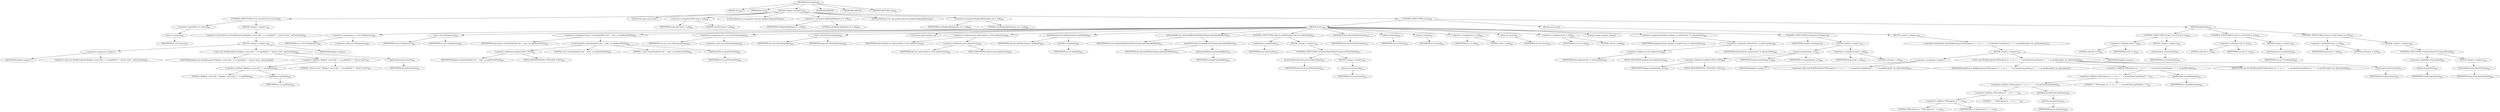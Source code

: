 digraph "processFile" {  
"1477" [label = <(METHOD,processFile)<SUB>590</SUB>> ]
"128" [label = <(PARAM,this)<SUB>590</SUB>> ]
"1478" [label = <(PARAM,File src)<SUB>590</SUB>> ]
"1479" [label = <(BLOCK,&lt;empty&gt;,&lt;empty&gt;)<SUB>590</SUB>> ]
"1480" [label = <(CONTROL_STRUCTURE,if (!src.exists()),if (!src.exists()))<SUB>591</SUB>> ]
"1481" [label = <(&lt;operator&gt;.logicalNot,!src.exists())<SUB>591</SUB>> ]
"1482" [label = <(exists,src.exists())<SUB>591</SUB>> ]
"1483" [label = <(IDENTIFIER,src,src.exists())<SUB>591</SUB>> ]
"1484" [label = <(BLOCK,&lt;empty&gt;,&lt;empty&gt;)<SUB>591</SUB>> ]
"1485" [label = <(&lt;operator&gt;.throw,throw new BuildException(&quot;Replace: source file &quot; + src.getPath() + &quot; doesn't exist&quot;, getLocation());)<SUB>592</SUB>> ]
"1486" [label = <(BLOCK,&lt;empty&gt;,&lt;empty&gt;)<SUB>592</SUB>> ]
"1487" [label = <(&lt;operator&gt;.assignment,&lt;empty&gt;)> ]
"1488" [label = <(IDENTIFIER,$obj32,&lt;empty&gt;)> ]
"1489" [label = <(&lt;operator&gt;.alloc,new BuildException(&quot;Replace: source file &quot; + src.getPath() + &quot; doesn't exist&quot;, getLocation()))<SUB>592</SUB>> ]
"1490" [label = <(&lt;init&gt;,new BuildException(&quot;Replace: source file &quot; + src.getPath() + &quot; doesn't exist&quot;, getLocation()))<SUB>592</SUB>> ]
"1491" [label = <(IDENTIFIER,$obj32,new BuildException(&quot;Replace: source file &quot; + src.getPath() + &quot; doesn't exist&quot;, getLocation()))> ]
"1492" [label = <(&lt;operator&gt;.addition,&quot;Replace: source file &quot; + src.getPath() + &quot; doesn't exist&quot;)<SUB>592</SUB>> ]
"1493" [label = <(&lt;operator&gt;.addition,&quot;Replace: source file &quot; + src.getPath())<SUB>592</SUB>> ]
"1494" [label = <(LITERAL,&quot;Replace: source file &quot;,&quot;Replace: source file &quot; + src.getPath())<SUB>592</SUB>> ]
"1495" [label = <(getPath,src.getPath())<SUB>592</SUB>> ]
"1496" [label = <(IDENTIFIER,src,src.getPath())<SUB>592</SUB>> ]
"1497" [label = <(LITERAL,&quot; doesn't exist&quot;,&quot;Replace: source file &quot; + src.getPath() + &quot; doesn't exist&quot;)<SUB>593</SUB>> ]
"1498" [label = <(getLocation,getLocation())<SUB>593</SUB>> ]
"127" [label = <(IDENTIFIER,this,getLocation())<SUB>593</SUB>> ]
"1499" [label = <(IDENTIFIER,$obj32,&lt;empty&gt;)> ]
"1500" [label = <(LOCAL,File temp: java.io.File)> ]
"1501" [label = <(&lt;operator&gt;.assignment,File temp = null)<SUB>596</SUB>> ]
"1502" [label = <(IDENTIFIER,temp,File temp = null)<SUB>596</SUB>> ]
"1503" [label = <(LITERAL,null,File temp = null)<SUB>596</SUB>> ]
"130" [label = <(LOCAL,FileInput in: org.apache.tools.ant.taskdefs.Replace$FileInput)> ]
"1504" [label = <(&lt;operator&gt;.assignment,Replace$FileInput in = null)<SUB>597</SUB>> ]
"1505" [label = <(IDENTIFIER,in,Replace$FileInput in = null)<SUB>597</SUB>> ]
"1506" [label = <(LITERAL,null,Replace$FileInput in = null)<SUB>597</SUB>> ]
"132" [label = <(LOCAL,FileOutput out: org.apache.tools.ant.taskdefs.Replace$FileOutput)> ]
"1507" [label = <(&lt;operator&gt;.assignment,Replace$FileOutput out = null)<SUB>598</SUB>> ]
"1508" [label = <(IDENTIFIER,out,Replace$FileOutput out = null)<SUB>598</SUB>> ]
"1509" [label = <(LITERAL,null,Replace$FileOutput out = null)<SUB>598</SUB>> ]
"1510" [label = <(CONTROL_STRUCTURE,try,try)<SUB>599</SUB>> ]
"1511" [label = <(BLOCK,try,try)<SUB>599</SUB>> ]
"1512" [label = <(&lt;operator&gt;.assignment,in = new FileInput(src))<SUB>600</SUB>> ]
"1513" [label = <(IDENTIFIER,in,in = new FileInput(src))<SUB>600</SUB>> ]
"1514" [label = <(&lt;operator&gt;.alloc,new FileInput(src))<SUB>600</SUB>> ]
"1515" [label = <(&lt;init&gt;,new FileInput(src))<SUB>600</SUB>> ]
"129" [label = <(IDENTIFIER,in,new FileInput(src))<SUB>600</SUB>> ]
"1516" [label = <(IDENTIFIER,src,new FileInput(src))<SUB>600</SUB>> ]
"1517" [label = <(&lt;operator&gt;.assignment,temp = createTempFile(&quot;rep&quot;, &quot;.tmp&quot;, src.getParentFile()))<SUB>602</SUB>> ]
"1518" [label = <(IDENTIFIER,temp,temp = createTempFile(&quot;rep&quot;, &quot;.tmp&quot;, src.getParentFile()))<SUB>602</SUB>> ]
"1519" [label = <(createTempFile,createTempFile(&quot;rep&quot;, &quot;.tmp&quot;, src.getParentFile()))<SUB>602</SUB>> ]
"1520" [label = <(&lt;operator&gt;.fieldAccess,Replace.FILE_UTILS)<SUB>602</SUB>> ]
"1521" [label = <(IDENTIFIER,Replace,createTempFile(&quot;rep&quot;, &quot;.tmp&quot;, src.getParentFile()))<SUB>602</SUB>> ]
"1522" [label = <(FIELD_IDENTIFIER,FILE_UTILS,FILE_UTILS)<SUB>602</SUB>> ]
"1523" [label = <(LITERAL,&quot;rep&quot;,createTempFile(&quot;rep&quot;, &quot;.tmp&quot;, src.getParentFile()))<SUB>602</SUB>> ]
"1524" [label = <(LITERAL,&quot;.tmp&quot;,createTempFile(&quot;rep&quot;, &quot;.tmp&quot;, src.getParentFile()))<SUB>602</SUB>> ]
"1525" [label = <(getParentFile,src.getParentFile())<SUB>603</SUB>> ]
"1526" [label = <(IDENTIFIER,src,src.getParentFile())<SUB>603</SUB>> ]
"1527" [label = <(&lt;operator&gt;.assignment,out = new FileOutput(temp))<SUB>604</SUB>> ]
"1528" [label = <(IDENTIFIER,out,out = new FileOutput(temp))<SUB>604</SUB>> ]
"1529" [label = <(&lt;operator&gt;.alloc,new FileOutput(temp))<SUB>604</SUB>> ]
"1530" [label = <(&lt;init&gt;,new FileOutput(temp))<SUB>604</SUB>> ]
"131" [label = <(IDENTIFIER,out,new FileOutput(temp))<SUB>604</SUB>> ]
"1531" [label = <(IDENTIFIER,temp,new FileOutput(temp))<SUB>604</SUB>> ]
"1532" [label = <(LOCAL,int repCountStart: int)> ]
"1533" [label = <(&lt;operator&gt;.assignment,int repCountStart = this.replaceCount)<SUB>606</SUB>> ]
"1534" [label = <(IDENTIFIER,repCountStart,int repCountStart = this.replaceCount)<SUB>606</SUB>> ]
"1535" [label = <(&lt;operator&gt;.fieldAccess,this.replaceCount)<SUB>606</SUB>> ]
"1536" [label = <(IDENTIFIER,this,int repCountStart = this.replaceCount)<SUB>606</SUB>> ]
"1537" [label = <(FIELD_IDENTIFIER,replaceCount,replaceCount)<SUB>606</SUB>> ]
"1538" [label = <(logFilterChain,this.logFilterChain(src.getPath()))<SUB>608</SUB>> ]
"133" [label = <(IDENTIFIER,this,this.logFilterChain(src.getPath()))<SUB>608</SUB>> ]
"1539" [label = <(getPath,src.getPath())<SUB>608</SUB>> ]
"1540" [label = <(IDENTIFIER,src,src.getPath())<SUB>608</SUB>> ]
"1541" [label = <(setInputBuffer,out.setInputBuffer(buildFilterChain(in.getOutputBuffer())))<SUB>610</SUB>> ]
"1542" [label = <(IDENTIFIER,out,out.setInputBuffer(buildFilterChain(in.getOutputBuffer())))<SUB>610</SUB>> ]
"1543" [label = <(buildFilterChain,this.buildFilterChain(in.getOutputBuffer()))<SUB>610</SUB>> ]
"134" [label = <(IDENTIFIER,this,this.buildFilterChain(in.getOutputBuffer()))<SUB>610</SUB>> ]
"1544" [label = <(getOutputBuffer,in.getOutputBuffer())<SUB>610</SUB>> ]
"1545" [label = <(IDENTIFIER,in,in.getOutputBuffer())<SUB>610</SUB>> ]
"1546" [label = <(CONTROL_STRUCTURE,while (in.readChunk()),while (in.readChunk()))<SUB>612</SUB>> ]
"1547" [label = <(readChunk,in.readChunk())<SUB>612</SUB>> ]
"1548" [label = <(IDENTIFIER,in,in.readChunk())<SUB>612</SUB>> ]
"1549" [label = <(BLOCK,&lt;empty&gt;,&lt;empty&gt;)<SUB>612</SUB>> ]
"1550" [label = <(CONTROL_STRUCTURE,if (processFilterChain()),if (processFilterChain()))<SUB>613</SUB>> ]
"1551" [label = <(processFilterChain,this.processFilterChain())<SUB>613</SUB>> ]
"135" [label = <(IDENTIFIER,this,this.processFilterChain())<SUB>613</SUB>> ]
"1552" [label = <(BLOCK,&lt;empty&gt;,&lt;empty&gt;)<SUB>613</SUB>> ]
"1553" [label = <(process,out.process())<SUB>614</SUB>> ]
"1554" [label = <(IDENTIFIER,out,out.process())<SUB>614</SUB>> ]
"1555" [label = <(flushFilterChain,this.flushFilterChain())<SUB>618</SUB>> ]
"136" [label = <(IDENTIFIER,this,this.flushFilterChain())<SUB>618</SUB>> ]
"1556" [label = <(flush,out.flush())<SUB>620</SUB>> ]
"1557" [label = <(IDENTIFIER,out,out.flush())<SUB>620</SUB>> ]
"1558" [label = <(close,in.close())<SUB>621</SUB>> ]
"1559" [label = <(IDENTIFIER,in,in.close())<SUB>621</SUB>> ]
"1560" [label = <(&lt;operator&gt;.assignment,in = null)<SUB>622</SUB>> ]
"1561" [label = <(IDENTIFIER,in,in = null)<SUB>622</SUB>> ]
"1562" [label = <(LITERAL,null,in = null)<SUB>622</SUB>> ]
"1563" [label = <(close,out.close())<SUB>623</SUB>> ]
"1564" [label = <(IDENTIFIER,out,out.close())<SUB>623</SUB>> ]
"1565" [label = <(&lt;operator&gt;.assignment,out = null)<SUB>624</SUB>> ]
"1566" [label = <(IDENTIFIER,out,out = null)<SUB>624</SUB>> ]
"1567" [label = <(LITERAL,null,out = null)<SUB>624</SUB>> ]
"1568" [label = <(LOCAL,boolean changes: boolean)> ]
"1569" [label = <(&lt;operator&gt;.assignment,boolean changes = replaceCount != repCountStart)<SUB>626</SUB>> ]
"1570" [label = <(IDENTIFIER,changes,boolean changes = replaceCount != repCountStart)<SUB>626</SUB>> ]
"1571" [label = <(&lt;operator&gt;.notEquals,replaceCount != repCountStart)<SUB>626</SUB>> ]
"1572" [label = <(&lt;operator&gt;.fieldAccess,this.replaceCount)<SUB>626</SUB>> ]
"1573" [label = <(IDENTIFIER,this,replaceCount != repCountStart)<SUB>626</SUB>> ]
"1574" [label = <(FIELD_IDENTIFIER,replaceCount,replaceCount)<SUB>626</SUB>> ]
"1575" [label = <(IDENTIFIER,repCountStart,replaceCount != repCountStart)<SUB>626</SUB>> ]
"1576" [label = <(CONTROL_STRUCTURE,if (changes),if (changes))<SUB>627</SUB>> ]
"1577" [label = <(IDENTIFIER,changes,if (changes))<SUB>627</SUB>> ]
"1578" [label = <(BLOCK,&lt;empty&gt;,&lt;empty&gt;)<SUB>627</SUB>> ]
"1579" [label = <(rename,rename(temp, src))<SUB>628</SUB>> ]
"1580" [label = <(&lt;operator&gt;.fieldAccess,Replace.FILE_UTILS)<SUB>628</SUB>> ]
"1581" [label = <(IDENTIFIER,Replace,rename(temp, src))<SUB>628</SUB>> ]
"1582" [label = <(FIELD_IDENTIFIER,FILE_UTILS,FILE_UTILS)<SUB>628</SUB>> ]
"1583" [label = <(IDENTIFIER,temp,rename(temp, src))<SUB>628</SUB>> ]
"1584" [label = <(IDENTIFIER,src,rename(temp, src))<SUB>628</SUB>> ]
"1585" [label = <(&lt;operator&gt;.assignment,temp = null)<SUB>629</SUB>> ]
"1586" [label = <(IDENTIFIER,temp,temp = null)<SUB>629</SUB>> ]
"1587" [label = <(LITERAL,null,temp = null)<SUB>629</SUB>> ]
"1588" [label = <(BLOCK,catch,catch)> ]
"1589" [label = <(BLOCK,&lt;empty&gt;,&lt;empty&gt;)<SUB>631</SUB>> ]
"1590" [label = <(&lt;operator&gt;.throw,throw new BuildException(&quot;IOException in &quot; + src + &quot; - &quot; + ioe.getClass().getName() + &quot;:&quot; + ioe.getMessage(), ioe, getLocation());)<SUB>632</SUB>> ]
"1591" [label = <(BLOCK,&lt;empty&gt;,&lt;empty&gt;)<SUB>632</SUB>> ]
"1592" [label = <(&lt;operator&gt;.assignment,&lt;empty&gt;)> ]
"1593" [label = <(IDENTIFIER,$obj35,&lt;empty&gt;)> ]
"1594" [label = <(&lt;operator&gt;.alloc,new BuildException(&quot;IOException in &quot; + src + &quot; - &quot; + ioe.getClass().getName() + &quot;:&quot; + ioe.getMessage(), ioe, getLocation()))<SUB>632</SUB>> ]
"1595" [label = <(&lt;init&gt;,new BuildException(&quot;IOException in &quot; + src + &quot; - &quot; + ioe.getClass().getName() + &quot;:&quot; + ioe.getMessage(), ioe, getLocation()))<SUB>632</SUB>> ]
"1596" [label = <(IDENTIFIER,$obj35,new BuildException(&quot;IOException in &quot; + src + &quot; - &quot; + ioe.getClass().getName() + &quot;:&quot; + ioe.getMessage(), ioe, getLocation()))> ]
"1597" [label = <(&lt;operator&gt;.addition,&quot;IOException in &quot; + src + &quot; - &quot; + ioe.getClass().getName() + &quot;:&quot; + ioe.getMessage())<SUB>632</SUB>> ]
"1598" [label = <(&lt;operator&gt;.addition,&quot;IOException in &quot; + src + &quot; - &quot; + ioe.getClass().getName() + &quot;:&quot;)<SUB>632</SUB>> ]
"1599" [label = <(&lt;operator&gt;.addition,&quot;IOException in &quot; + src + &quot; - &quot; + ioe.getClass().getName())<SUB>632</SUB>> ]
"1600" [label = <(&lt;operator&gt;.addition,&quot;IOException in &quot; + src + &quot; - &quot;)<SUB>632</SUB>> ]
"1601" [label = <(&lt;operator&gt;.addition,&quot;IOException in &quot; + src)<SUB>632</SUB>> ]
"1602" [label = <(LITERAL,&quot;IOException in &quot;,&quot;IOException in &quot; + src)<SUB>632</SUB>> ]
"1603" [label = <(IDENTIFIER,src,&quot;IOException in &quot; + src)<SUB>632</SUB>> ]
"1604" [label = <(LITERAL,&quot; - &quot;,&quot;IOException in &quot; + src + &quot; - &quot;)<SUB>632</SUB>> ]
"1605" [label = <(getName,ioe.getClass().getName())<SUB>633</SUB>> ]
"1606" [label = <(getClass,ioe.getClass())<SUB>633</SUB>> ]
"1607" [label = <(IDENTIFIER,ioe,ioe.getClass())<SUB>633</SUB>> ]
"1608" [label = <(LITERAL,&quot;:&quot;,&quot;IOException in &quot; + src + &quot; - &quot; + ioe.getClass().getName() + &quot;:&quot;)<SUB>633</SUB>> ]
"1609" [label = <(getMessage,ioe.getMessage())<SUB>634</SUB>> ]
"1610" [label = <(IDENTIFIER,ioe,ioe.getMessage())<SUB>634</SUB>> ]
"1611" [label = <(IDENTIFIER,ioe,new BuildException(&quot;IOException in &quot; + src + &quot; - &quot; + ioe.getClass().getName() + &quot;:&quot; + ioe.getMessage(), ioe, getLocation()))<SUB>634</SUB>> ]
"1612" [label = <(getLocation,getLocation())<SUB>634</SUB>> ]
"137" [label = <(IDENTIFIER,this,getLocation())<SUB>634</SUB>> ]
"1613" [label = <(IDENTIFIER,$obj35,&lt;empty&gt;)> ]
"1614" [label = <(BLOCK,finally,finally)<SUB>635</SUB>> ]
"1615" [label = <(CONTROL_STRUCTURE,if (null != in),if (null != in))<SUB>636</SUB>> ]
"1616" [label = <(&lt;operator&gt;.notEquals,null != in)<SUB>636</SUB>> ]
"1617" [label = <(LITERAL,null,null != in)<SUB>636</SUB>> ]
"1618" [label = <(IDENTIFIER,in,null != in)<SUB>636</SUB>> ]
"1619" [label = <(BLOCK,&lt;empty&gt;,&lt;empty&gt;)<SUB>636</SUB>> ]
"1620" [label = <(closeQuietly,in.closeQuietly())<SUB>637</SUB>> ]
"1621" [label = <(IDENTIFIER,in,in.closeQuietly())<SUB>637</SUB>> ]
"1622" [label = <(CONTROL_STRUCTURE,if (null != out),if (null != out))<SUB>639</SUB>> ]
"1623" [label = <(&lt;operator&gt;.notEquals,null != out)<SUB>639</SUB>> ]
"1624" [label = <(LITERAL,null,null != out)<SUB>639</SUB>> ]
"1625" [label = <(IDENTIFIER,out,null != out)<SUB>639</SUB>> ]
"1626" [label = <(BLOCK,&lt;empty&gt;,&lt;empty&gt;)<SUB>639</SUB>> ]
"1627" [label = <(closeQuietly,out.closeQuietly())<SUB>640</SUB>> ]
"1628" [label = <(IDENTIFIER,out,out.closeQuietly())<SUB>640</SUB>> ]
"1629" [label = <(CONTROL_STRUCTURE,if (temp != null),if (temp != null))<SUB>642</SUB>> ]
"1630" [label = <(&lt;operator&gt;.notEquals,temp != null)<SUB>642</SUB>> ]
"1631" [label = <(IDENTIFIER,temp,temp != null)<SUB>642</SUB>> ]
"1632" [label = <(LITERAL,null,temp != null)<SUB>642</SUB>> ]
"1633" [label = <(BLOCK,&lt;empty&gt;,&lt;empty&gt;)<SUB>642</SUB>> ]
"1634" [label = <(CONTROL_STRUCTURE,if (!temp.delete()),if (!temp.delete()))<SUB>643</SUB>> ]
"1635" [label = <(&lt;operator&gt;.logicalNot,!temp.delete())<SUB>643</SUB>> ]
"1636" [label = <(delete,temp.delete())<SUB>643</SUB>> ]
"1637" [label = <(IDENTIFIER,temp,temp.delete())<SUB>643</SUB>> ]
"1638" [label = <(BLOCK,&lt;empty&gt;,&lt;empty&gt;)<SUB>643</SUB>> ]
"1639" [label = <(deleteOnExit,temp.deleteOnExit())<SUB>644</SUB>> ]
"1640" [label = <(IDENTIFIER,temp,temp.deleteOnExit())<SUB>644</SUB>> ]
"1641" [label = <(MODIFIER,PRIVATE)> ]
"1642" [label = <(MODIFIER,VIRTUAL)> ]
"1643" [label = <(METHOD_RETURN,void)<SUB>590</SUB>> ]
  "1477" -> "128" 
  "1477" -> "1478" 
  "1477" -> "1479" 
  "1477" -> "1641" 
  "1477" -> "1642" 
  "1477" -> "1643" 
  "1479" -> "1480" 
  "1479" -> "1500" 
  "1479" -> "1501" 
  "1479" -> "130" 
  "1479" -> "1504" 
  "1479" -> "132" 
  "1479" -> "1507" 
  "1479" -> "1510" 
  "1480" -> "1481" 
  "1480" -> "1484" 
  "1481" -> "1482" 
  "1482" -> "1483" 
  "1484" -> "1485" 
  "1485" -> "1486" 
  "1486" -> "1487" 
  "1486" -> "1490" 
  "1486" -> "1499" 
  "1487" -> "1488" 
  "1487" -> "1489" 
  "1490" -> "1491" 
  "1490" -> "1492" 
  "1490" -> "1498" 
  "1492" -> "1493" 
  "1492" -> "1497" 
  "1493" -> "1494" 
  "1493" -> "1495" 
  "1495" -> "1496" 
  "1498" -> "127" 
  "1501" -> "1502" 
  "1501" -> "1503" 
  "1504" -> "1505" 
  "1504" -> "1506" 
  "1507" -> "1508" 
  "1507" -> "1509" 
  "1510" -> "1511" 
  "1510" -> "1588" 
  "1510" -> "1614" 
  "1511" -> "1512" 
  "1511" -> "1515" 
  "1511" -> "1517" 
  "1511" -> "1527" 
  "1511" -> "1530" 
  "1511" -> "1532" 
  "1511" -> "1533" 
  "1511" -> "1538" 
  "1511" -> "1541" 
  "1511" -> "1546" 
  "1511" -> "1555" 
  "1511" -> "1556" 
  "1511" -> "1558" 
  "1511" -> "1560" 
  "1511" -> "1563" 
  "1511" -> "1565" 
  "1511" -> "1568" 
  "1511" -> "1569" 
  "1511" -> "1576" 
  "1512" -> "1513" 
  "1512" -> "1514" 
  "1515" -> "129" 
  "1515" -> "1516" 
  "1517" -> "1518" 
  "1517" -> "1519" 
  "1519" -> "1520" 
  "1519" -> "1523" 
  "1519" -> "1524" 
  "1519" -> "1525" 
  "1520" -> "1521" 
  "1520" -> "1522" 
  "1525" -> "1526" 
  "1527" -> "1528" 
  "1527" -> "1529" 
  "1530" -> "131" 
  "1530" -> "1531" 
  "1533" -> "1534" 
  "1533" -> "1535" 
  "1535" -> "1536" 
  "1535" -> "1537" 
  "1538" -> "133" 
  "1538" -> "1539" 
  "1539" -> "1540" 
  "1541" -> "1542" 
  "1541" -> "1543" 
  "1543" -> "134" 
  "1543" -> "1544" 
  "1544" -> "1545" 
  "1546" -> "1547" 
  "1546" -> "1549" 
  "1547" -> "1548" 
  "1549" -> "1550" 
  "1550" -> "1551" 
  "1550" -> "1552" 
  "1551" -> "135" 
  "1552" -> "1553" 
  "1553" -> "1554" 
  "1555" -> "136" 
  "1556" -> "1557" 
  "1558" -> "1559" 
  "1560" -> "1561" 
  "1560" -> "1562" 
  "1563" -> "1564" 
  "1565" -> "1566" 
  "1565" -> "1567" 
  "1569" -> "1570" 
  "1569" -> "1571" 
  "1571" -> "1572" 
  "1571" -> "1575" 
  "1572" -> "1573" 
  "1572" -> "1574" 
  "1576" -> "1577" 
  "1576" -> "1578" 
  "1578" -> "1579" 
  "1578" -> "1585" 
  "1579" -> "1580" 
  "1579" -> "1583" 
  "1579" -> "1584" 
  "1580" -> "1581" 
  "1580" -> "1582" 
  "1585" -> "1586" 
  "1585" -> "1587" 
  "1588" -> "1589" 
  "1589" -> "1590" 
  "1590" -> "1591" 
  "1591" -> "1592" 
  "1591" -> "1595" 
  "1591" -> "1613" 
  "1592" -> "1593" 
  "1592" -> "1594" 
  "1595" -> "1596" 
  "1595" -> "1597" 
  "1595" -> "1611" 
  "1595" -> "1612" 
  "1597" -> "1598" 
  "1597" -> "1609" 
  "1598" -> "1599" 
  "1598" -> "1608" 
  "1599" -> "1600" 
  "1599" -> "1605" 
  "1600" -> "1601" 
  "1600" -> "1604" 
  "1601" -> "1602" 
  "1601" -> "1603" 
  "1605" -> "1606" 
  "1606" -> "1607" 
  "1609" -> "1610" 
  "1612" -> "137" 
  "1614" -> "1615" 
  "1614" -> "1622" 
  "1614" -> "1629" 
  "1615" -> "1616" 
  "1615" -> "1619" 
  "1616" -> "1617" 
  "1616" -> "1618" 
  "1619" -> "1620" 
  "1620" -> "1621" 
  "1622" -> "1623" 
  "1622" -> "1626" 
  "1623" -> "1624" 
  "1623" -> "1625" 
  "1626" -> "1627" 
  "1627" -> "1628" 
  "1629" -> "1630" 
  "1629" -> "1633" 
  "1630" -> "1631" 
  "1630" -> "1632" 
  "1633" -> "1634" 
  "1634" -> "1635" 
  "1634" -> "1638" 
  "1635" -> "1636" 
  "1636" -> "1637" 
  "1638" -> "1639" 
  "1639" -> "1640" 
}
